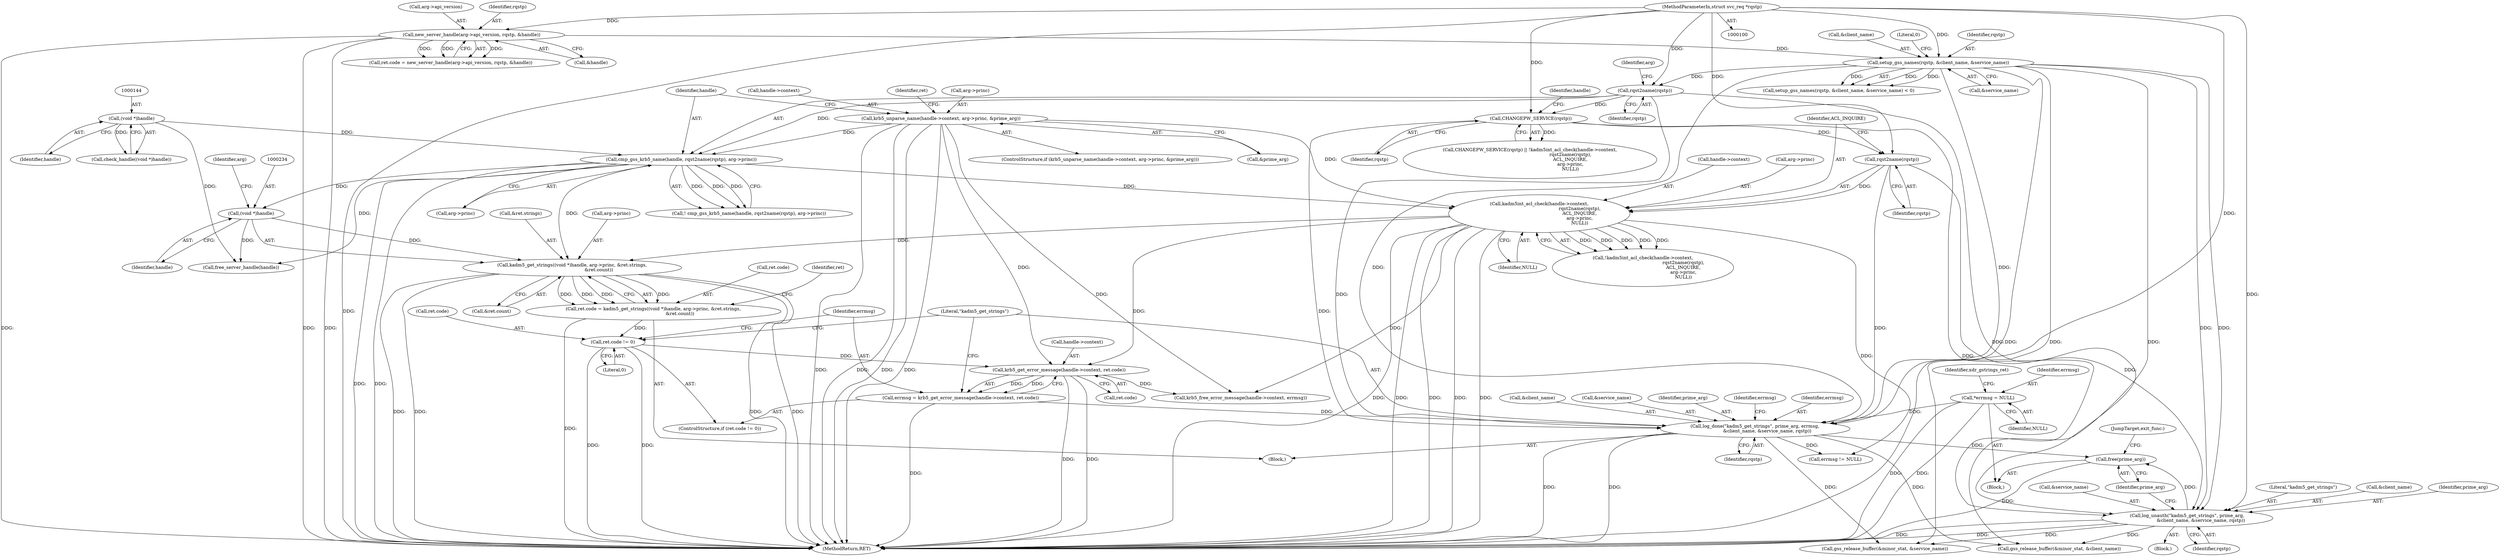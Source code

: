 digraph "0_krb5_83ed75feba32e46f736fcce0d96a0445f29b96c2_13@API" {
"1000280" [label="(Call,free(prime_arg))"];
"1000262" [label="(Call,log_done(\"kadm5_get_strings\", prime_arg, errmsg,\n                 &client_name, &service_name, rqstp))"];
"1000253" [label="(Call,errmsg = krb5_get_error_message(handle->context, ret.code))"];
"1000255" [label="(Call,krb5_get_error_message(handle->context, ret.code))"];
"1000171" [label="(Call,krb5_unparse_name(handle->context, arg->princ, &prime_arg))"];
"1000201" [label="(Call,kadm5int_acl_check(handle->context,\n                                                        rqst2name(rqstp),\n                                                        ACL_INQUIRE,\n                                                        arg->princ,\n                                                        NULL))"];
"1000205" [label="(Call,rqst2name(rqstp))"];
"1000198" [label="(Call,CHANGEPW_SERVICE(rqstp))"];
"1000192" [label="(Call,rqst2name(rqstp))"];
"1000156" [label="(Call,setup_gss_names(rqstp, &client_name, &service_name))"];
"1000129" [label="(Call,new_server_handle(arg->api_version, rqstp, &handle))"];
"1000102" [label="(MethodParameterIn,struct svc_req *rqstp)"];
"1000190" [label="(Call,cmp_gss_krb5_name(handle, rqst2name(rqstp), arg->princ))"];
"1000143" [label="(Call,(void *)handle)"];
"1000248" [label="(Call,ret.code != 0)"];
"1000228" [label="(Call,ret.code = kadm5_get_strings((void *)handle, arg->princ, &ret.strings,\n                                     &ret.count))"];
"1000232" [label="(Call,kadm5_get_strings((void *)handle, arg->princ, &ret.strings,\n                                     &ret.count))"];
"1000233" [label="(Call,(void *)handle)"];
"1000117" [label="(Call,*errmsg = NULL)"];
"1000218" [label="(Call,log_unauth(\"kadm5_get_strings\", prime_arg,\n                   &client_name, &service_name, rqstp))"];
"1000219" [label="(Literal,\"kadm5_get_strings\")"];
"1000263" [label="(Literal,\"kadm5_get_strings\")"];
"1000249" [label="(Call,ret.code)"];
"1000156" [label="(Call,setup_gss_names(rqstp, &client_name, &service_name))"];
"1000272" [label="(Call,errmsg != NULL)"];
"1000191" [label="(Identifier,handle)"];
"1000250" [label="(Identifier,ret)"];
"1000280" [label="(Call,free(prime_arg))"];
"1000199" [label="(Identifier,rqstp)"];
"1000232" [label="(Call,kadm5_get_strings((void *)handle, arg->princ, &ret.strings,\n                                     &ret.count))"];
"1000266" [label="(Call,&client_name)"];
"1000192" [label="(Call,rqst2name(rqstp))"];
"1000125" [label="(Call,ret.code = new_server_handle(arg->api_version, rqstp, &handle))"];
"1000229" [label="(Call,ret.code)"];
"1000143" [label="(Call,(void *)handle)"];
"1000275" [label="(Call,krb5_free_error_message(handle->context, errmsg))"];
"1000281" [label="(Identifier,prime_arg)"];
"1000254" [label="(Identifier,errmsg)"];
"1000134" [label="(Call,&handle)"];
"1000282" [label="(JumpTarget,exit_func:)"];
"1000239" [label="(Call,&ret.strings)"];
"1000270" [label="(Identifier,rqstp)"];
"1000172" [label="(Call,handle->context)"];
"1000183" [label="(Identifier,ret)"];
"1000212" [label="(Block,)"];
"1000228" [label="(Call,ret.code = kadm5_get_strings((void *)handle, arg->princ, &ret.strings,\n                                     &ret.count))"];
"1000118" [label="(Identifier,errmsg)"];
"1000293" [label="(Call,free_server_handle(handle))"];
"1000288" [label="(Call,gss_release_buffer(&minor_stat, &service_name))"];
"1000243" [label="(Call,&ret.count)"];
"1000142" [label="(Call,check_handle((void *)handle))"];
"1000211" [label="(Identifier,NULL)"];
"1000203" [label="(Identifier,handle)"];
"1000170" [label="(ControlStructure,if (krb5_unparse_name(handle->context, arg->princ, &prime_arg)))"];
"1000236" [label="(Call,arg->princ)"];
"1000283" [label="(Call,gss_release_buffer(&minor_stat, &client_name))"];
"1000205" [label="(Call,rqst2name(rqstp))"];
"1000190" [label="(Call,cmp_gss_krb5_name(handle, rqst2name(rqstp), arg->princ))"];
"1000233" [label="(Call,(void *)handle)"];
"1000259" [label="(Call,ret.code)"];
"1000221" [label="(Call,&client_name)"];
"1000207" [label="(Identifier,ACL_INQUIRE)"];
"1000235" [label="(Identifier,handle)"];
"1000237" [label="(Identifier,arg)"];
"1000298" [label="(MethodReturn,RET)"];
"1000117" [label="(Call,*errmsg = NULL)"];
"1000160" [label="(Call,&service_name)"];
"1000268" [label="(Call,&service_name)"];
"1000119" [label="(Identifier,NULL)"];
"1000157" [label="(Identifier,rqstp)"];
"1000103" [label="(Block,)"];
"1000129" [label="(Call,new_server_handle(arg->api_version, rqstp, &handle))"];
"1000158" [label="(Call,&client_name)"];
"1000225" [label="(Identifier,rqstp)"];
"1000201" [label="(Call,kadm5int_acl_check(handle->context,\n                                                        rqst2name(rqstp),\n                                                        ACL_INQUIRE,\n                                                        arg->princ,\n                                                        NULL))"];
"1000130" [label="(Call,arg->api_version)"];
"1000189" [label="(Call,! cmp_gss_krb5_name(handle, rqst2name(rqstp), arg->princ))"];
"1000247" [label="(ControlStructure,if (ret.code != 0))"];
"1000256" [label="(Call,handle->context)"];
"1000200" [label="(Call,!kadm5int_acl_check(handle->context,\n                                                        rqst2name(rqstp),\n                                                        ACL_INQUIRE,\n                                                        arg->princ,\n                                                        NULL))"];
"1000264" [label="(Identifier,prime_arg)"];
"1000206" [label="(Identifier,rqstp)"];
"1000121" [label="(Identifier,xdr_gstrings_ret)"];
"1000195" [label="(Identifier,arg)"];
"1000220" [label="(Identifier,prime_arg)"];
"1000218" [label="(Call,log_unauth(\"kadm5_get_strings\", prime_arg,\n                   &client_name, &service_name, rqstp))"];
"1000223" [label="(Call,&service_name)"];
"1000253" [label="(Call,errmsg = krb5_get_error_message(handle->context, ret.code))"];
"1000202" [label="(Call,handle->context)"];
"1000248" [label="(Call,ret.code != 0)"];
"1000198" [label="(Call,CHANGEPW_SERVICE(rqstp))"];
"1000197" [label="(Call,CHANGEPW_SERVICE(rqstp) || !kadm5int_acl_check(handle->context,\n                                                        rqst2name(rqstp),\n                                                        ACL_INQUIRE,\n                                                        arg->princ,\n                                                        NULL))"];
"1000273" [label="(Identifier,errmsg)"];
"1000265" [label="(Identifier,errmsg)"];
"1000175" [label="(Call,arg->princ)"];
"1000162" [label="(Literal,0)"];
"1000155" [label="(Call,setup_gss_names(rqstp, &client_name, &service_name) < 0)"];
"1000194" [label="(Call,arg->princ)"];
"1000262" [label="(Call,log_done(\"kadm5_get_strings\", prime_arg, errmsg,\n                 &client_name, &service_name, rqstp))"];
"1000133" [label="(Identifier,rqstp)"];
"1000102" [label="(MethodParameterIn,struct svc_req *rqstp)"];
"1000178" [label="(Call,&prime_arg)"];
"1000208" [label="(Call,arg->princ)"];
"1000227" [label="(Block,)"];
"1000145" [label="(Identifier,handle)"];
"1000193" [label="(Identifier,rqstp)"];
"1000252" [label="(Literal,0)"];
"1000171" [label="(Call,krb5_unparse_name(handle->context, arg->princ, &prime_arg))"];
"1000255" [label="(Call,krb5_get_error_message(handle->context, ret.code))"];
"1000280" -> "1000103"  [label="AST: "];
"1000280" -> "1000281"  [label="CFG: "];
"1000281" -> "1000280"  [label="AST: "];
"1000282" -> "1000280"  [label="CFG: "];
"1000280" -> "1000298"  [label="DDG: "];
"1000262" -> "1000280"  [label="DDG: "];
"1000218" -> "1000280"  [label="DDG: "];
"1000262" -> "1000227"  [label="AST: "];
"1000262" -> "1000270"  [label="CFG: "];
"1000263" -> "1000262"  [label="AST: "];
"1000264" -> "1000262"  [label="AST: "];
"1000265" -> "1000262"  [label="AST: "];
"1000266" -> "1000262"  [label="AST: "];
"1000268" -> "1000262"  [label="AST: "];
"1000270" -> "1000262"  [label="AST: "];
"1000273" -> "1000262"  [label="CFG: "];
"1000262" -> "1000298"  [label="DDG: "];
"1000262" -> "1000298"  [label="DDG: "];
"1000253" -> "1000262"  [label="DDG: "];
"1000117" -> "1000262"  [label="DDG: "];
"1000156" -> "1000262"  [label="DDG: "];
"1000156" -> "1000262"  [label="DDG: "];
"1000205" -> "1000262"  [label="DDG: "];
"1000198" -> "1000262"  [label="DDG: "];
"1000192" -> "1000262"  [label="DDG: "];
"1000102" -> "1000262"  [label="DDG: "];
"1000262" -> "1000272"  [label="DDG: "];
"1000262" -> "1000283"  [label="DDG: "];
"1000262" -> "1000288"  [label="DDG: "];
"1000253" -> "1000247"  [label="AST: "];
"1000253" -> "1000255"  [label="CFG: "];
"1000254" -> "1000253"  [label="AST: "];
"1000255" -> "1000253"  [label="AST: "];
"1000263" -> "1000253"  [label="CFG: "];
"1000253" -> "1000298"  [label="DDG: "];
"1000255" -> "1000253"  [label="DDG: "];
"1000255" -> "1000253"  [label="DDG: "];
"1000255" -> "1000259"  [label="CFG: "];
"1000256" -> "1000255"  [label="AST: "];
"1000259" -> "1000255"  [label="AST: "];
"1000255" -> "1000298"  [label="DDG: "];
"1000255" -> "1000298"  [label="DDG: "];
"1000171" -> "1000255"  [label="DDG: "];
"1000201" -> "1000255"  [label="DDG: "];
"1000248" -> "1000255"  [label="DDG: "];
"1000255" -> "1000275"  [label="DDG: "];
"1000171" -> "1000170"  [label="AST: "];
"1000171" -> "1000178"  [label="CFG: "];
"1000172" -> "1000171"  [label="AST: "];
"1000175" -> "1000171"  [label="AST: "];
"1000178" -> "1000171"  [label="AST: "];
"1000183" -> "1000171"  [label="CFG: "];
"1000191" -> "1000171"  [label="CFG: "];
"1000171" -> "1000298"  [label="DDG: "];
"1000171" -> "1000298"  [label="DDG: "];
"1000171" -> "1000298"  [label="DDG: "];
"1000171" -> "1000298"  [label="DDG: "];
"1000171" -> "1000190"  [label="DDG: "];
"1000171" -> "1000201"  [label="DDG: "];
"1000171" -> "1000275"  [label="DDG: "];
"1000201" -> "1000200"  [label="AST: "];
"1000201" -> "1000211"  [label="CFG: "];
"1000202" -> "1000201"  [label="AST: "];
"1000205" -> "1000201"  [label="AST: "];
"1000207" -> "1000201"  [label="AST: "];
"1000208" -> "1000201"  [label="AST: "];
"1000211" -> "1000201"  [label="AST: "];
"1000200" -> "1000201"  [label="CFG: "];
"1000201" -> "1000298"  [label="DDG: "];
"1000201" -> "1000298"  [label="DDG: "];
"1000201" -> "1000298"  [label="DDG: "];
"1000201" -> "1000298"  [label="DDG: "];
"1000201" -> "1000298"  [label="DDG: "];
"1000201" -> "1000200"  [label="DDG: "];
"1000201" -> "1000200"  [label="DDG: "];
"1000201" -> "1000200"  [label="DDG: "];
"1000201" -> "1000200"  [label="DDG: "];
"1000201" -> "1000200"  [label="DDG: "];
"1000205" -> "1000201"  [label="DDG: "];
"1000190" -> "1000201"  [label="DDG: "];
"1000201" -> "1000232"  [label="DDG: "];
"1000201" -> "1000272"  [label="DDG: "];
"1000201" -> "1000275"  [label="DDG: "];
"1000205" -> "1000206"  [label="CFG: "];
"1000206" -> "1000205"  [label="AST: "];
"1000207" -> "1000205"  [label="CFG: "];
"1000198" -> "1000205"  [label="DDG: "];
"1000102" -> "1000205"  [label="DDG: "];
"1000205" -> "1000218"  [label="DDG: "];
"1000198" -> "1000197"  [label="AST: "];
"1000198" -> "1000199"  [label="CFG: "];
"1000199" -> "1000198"  [label="AST: "];
"1000203" -> "1000198"  [label="CFG: "];
"1000197" -> "1000198"  [label="CFG: "];
"1000198" -> "1000197"  [label="DDG: "];
"1000192" -> "1000198"  [label="DDG: "];
"1000102" -> "1000198"  [label="DDG: "];
"1000198" -> "1000218"  [label="DDG: "];
"1000192" -> "1000190"  [label="AST: "];
"1000192" -> "1000193"  [label="CFG: "];
"1000193" -> "1000192"  [label="AST: "];
"1000195" -> "1000192"  [label="CFG: "];
"1000192" -> "1000190"  [label="DDG: "];
"1000156" -> "1000192"  [label="DDG: "];
"1000102" -> "1000192"  [label="DDG: "];
"1000192" -> "1000218"  [label="DDG: "];
"1000156" -> "1000155"  [label="AST: "];
"1000156" -> "1000160"  [label="CFG: "];
"1000157" -> "1000156"  [label="AST: "];
"1000158" -> "1000156"  [label="AST: "];
"1000160" -> "1000156"  [label="AST: "];
"1000162" -> "1000156"  [label="CFG: "];
"1000156" -> "1000298"  [label="DDG: "];
"1000156" -> "1000155"  [label="DDG: "];
"1000156" -> "1000155"  [label="DDG: "];
"1000156" -> "1000155"  [label="DDG: "];
"1000129" -> "1000156"  [label="DDG: "];
"1000102" -> "1000156"  [label="DDG: "];
"1000156" -> "1000218"  [label="DDG: "];
"1000156" -> "1000218"  [label="DDG: "];
"1000156" -> "1000283"  [label="DDG: "];
"1000156" -> "1000288"  [label="DDG: "];
"1000129" -> "1000125"  [label="AST: "];
"1000129" -> "1000134"  [label="CFG: "];
"1000130" -> "1000129"  [label="AST: "];
"1000133" -> "1000129"  [label="AST: "];
"1000134" -> "1000129"  [label="AST: "];
"1000125" -> "1000129"  [label="CFG: "];
"1000129" -> "1000298"  [label="DDG: "];
"1000129" -> "1000298"  [label="DDG: "];
"1000129" -> "1000298"  [label="DDG: "];
"1000129" -> "1000125"  [label="DDG: "];
"1000129" -> "1000125"  [label="DDG: "];
"1000129" -> "1000125"  [label="DDG: "];
"1000102" -> "1000129"  [label="DDG: "];
"1000102" -> "1000100"  [label="AST: "];
"1000102" -> "1000298"  [label="DDG: "];
"1000102" -> "1000218"  [label="DDG: "];
"1000190" -> "1000189"  [label="AST: "];
"1000190" -> "1000194"  [label="CFG: "];
"1000191" -> "1000190"  [label="AST: "];
"1000194" -> "1000190"  [label="AST: "];
"1000189" -> "1000190"  [label="CFG: "];
"1000190" -> "1000298"  [label="DDG: "];
"1000190" -> "1000298"  [label="DDG: "];
"1000190" -> "1000189"  [label="DDG: "];
"1000190" -> "1000189"  [label="DDG: "];
"1000190" -> "1000189"  [label="DDG: "];
"1000143" -> "1000190"  [label="DDG: "];
"1000190" -> "1000233"  [label="DDG: "];
"1000190" -> "1000232"  [label="DDG: "];
"1000190" -> "1000293"  [label="DDG: "];
"1000143" -> "1000142"  [label="AST: "];
"1000143" -> "1000145"  [label="CFG: "];
"1000144" -> "1000143"  [label="AST: "];
"1000145" -> "1000143"  [label="AST: "];
"1000142" -> "1000143"  [label="CFG: "];
"1000143" -> "1000142"  [label="DDG: "];
"1000143" -> "1000293"  [label="DDG: "];
"1000248" -> "1000247"  [label="AST: "];
"1000248" -> "1000252"  [label="CFG: "];
"1000249" -> "1000248"  [label="AST: "];
"1000252" -> "1000248"  [label="AST: "];
"1000254" -> "1000248"  [label="CFG: "];
"1000263" -> "1000248"  [label="CFG: "];
"1000248" -> "1000298"  [label="DDG: "];
"1000248" -> "1000298"  [label="DDG: "];
"1000228" -> "1000248"  [label="DDG: "];
"1000228" -> "1000227"  [label="AST: "];
"1000228" -> "1000232"  [label="CFG: "];
"1000229" -> "1000228"  [label="AST: "];
"1000232" -> "1000228"  [label="AST: "];
"1000250" -> "1000228"  [label="CFG: "];
"1000228" -> "1000298"  [label="DDG: "];
"1000232" -> "1000228"  [label="DDG: "];
"1000232" -> "1000228"  [label="DDG: "];
"1000232" -> "1000228"  [label="DDG: "];
"1000232" -> "1000228"  [label="DDG: "];
"1000232" -> "1000243"  [label="CFG: "];
"1000233" -> "1000232"  [label="AST: "];
"1000236" -> "1000232"  [label="AST: "];
"1000239" -> "1000232"  [label="AST: "];
"1000243" -> "1000232"  [label="AST: "];
"1000232" -> "1000298"  [label="DDG: "];
"1000232" -> "1000298"  [label="DDG: "];
"1000232" -> "1000298"  [label="DDG: "];
"1000232" -> "1000298"  [label="DDG: "];
"1000233" -> "1000232"  [label="DDG: "];
"1000233" -> "1000235"  [label="CFG: "];
"1000234" -> "1000233"  [label="AST: "];
"1000235" -> "1000233"  [label="AST: "];
"1000237" -> "1000233"  [label="CFG: "];
"1000233" -> "1000293"  [label="DDG: "];
"1000117" -> "1000103"  [label="AST: "];
"1000117" -> "1000119"  [label="CFG: "];
"1000118" -> "1000117"  [label="AST: "];
"1000119" -> "1000117"  [label="AST: "];
"1000121" -> "1000117"  [label="CFG: "];
"1000117" -> "1000298"  [label="DDG: "];
"1000117" -> "1000298"  [label="DDG: "];
"1000218" -> "1000212"  [label="AST: "];
"1000218" -> "1000225"  [label="CFG: "];
"1000219" -> "1000218"  [label="AST: "];
"1000220" -> "1000218"  [label="AST: "];
"1000221" -> "1000218"  [label="AST: "];
"1000223" -> "1000218"  [label="AST: "];
"1000225" -> "1000218"  [label="AST: "];
"1000281" -> "1000218"  [label="CFG: "];
"1000218" -> "1000298"  [label="DDG: "];
"1000218" -> "1000298"  [label="DDG: "];
"1000218" -> "1000283"  [label="DDG: "];
"1000218" -> "1000288"  [label="DDG: "];
}
